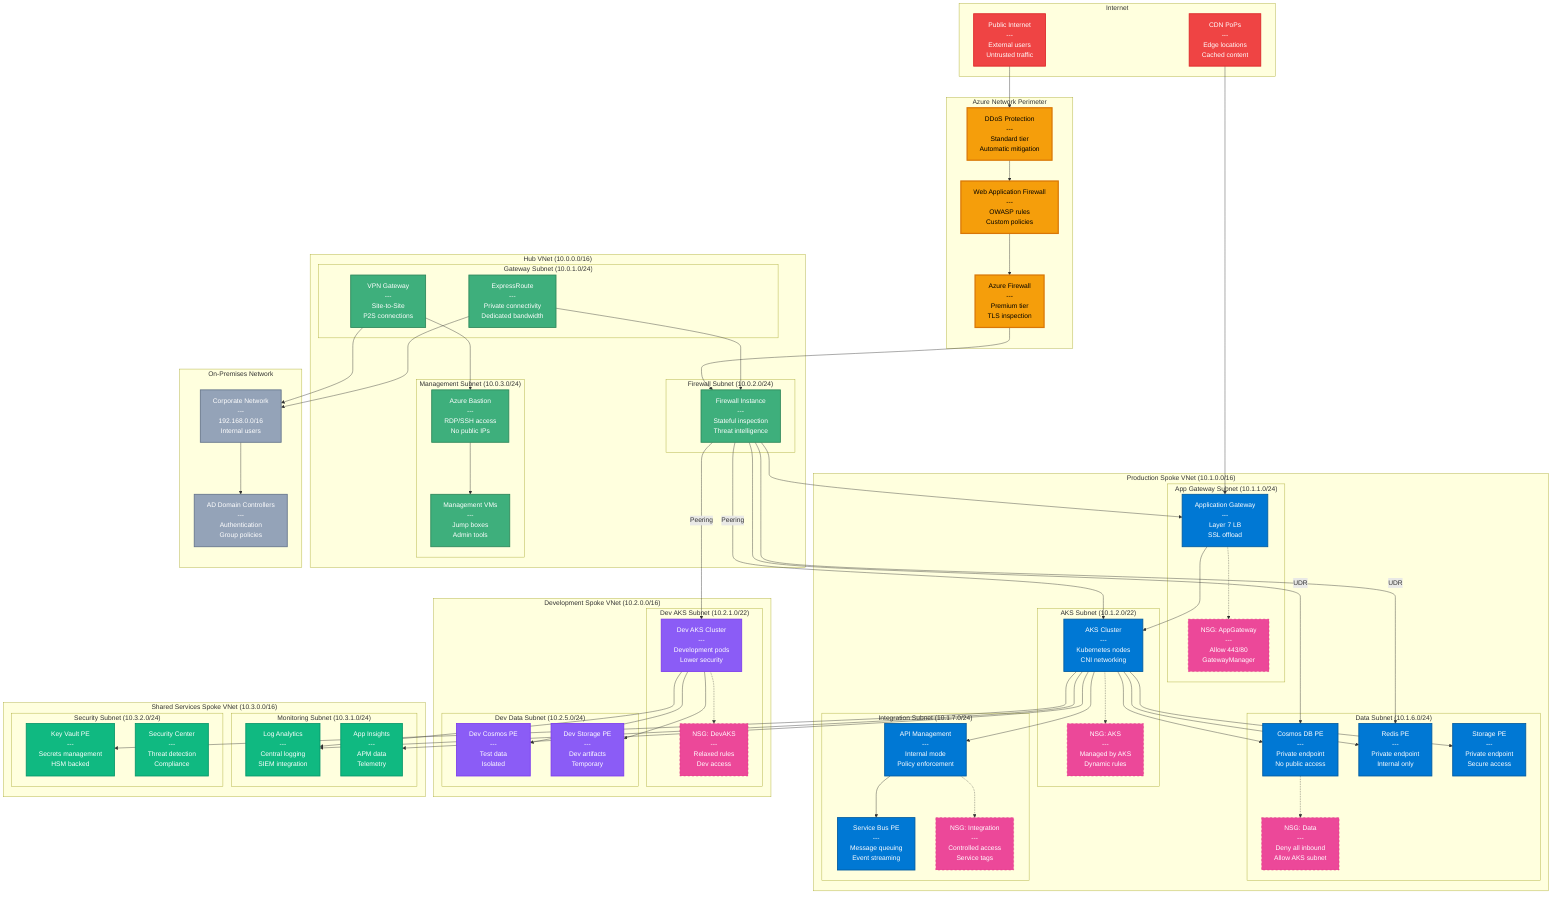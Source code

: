 %% Network Architecture and Topology
%% Shows VNet design, subnets, NSGs, and network security zones
%% Establishes secure network boundaries for enterprise deployments
%% Version: 1.0
%% Last Updated: 2025-10-14

graph TB
    subgraph "Internet"
        internet["Public Internet<br/>---<br/>External users<br/>Untrusted traffic"]
        cdn_pop["CDN PoPs<br/>---<br/>Edge locations<br/>Cached content"]
    end

    subgraph "Azure Network Perimeter"
        ddos["DDoS Protection<br/>---<br/>Standard tier<br/>Automatic mitigation"]
        waf["Web Application Firewall<br/>---<br/>OWASP rules<br/>Custom policies"]
        firewall["Azure Firewall<br/>---<br/>Premium tier<br/>TLS inspection"]
    end

    subgraph "Hub VNet (10.0.0.0/16)"
        subgraph "Gateway Subnet (10.0.1.0/24)"
            vpn_gw["VPN Gateway<br/>---<br/>Site-to-Site<br/>P2S connections"]
            express_route["ExpressRoute<br/>---<br/>Private connectivity<br/>Dedicated bandwidth"]
        end

        subgraph "Firewall Subnet (10.0.2.0/24)"
            fw_instance["Firewall Instance<br/>---<br/>Stateful inspection<br/>Threat intelligence"]
        end

        subgraph "Management Subnet (10.0.3.0/24)"
            bastion["Azure Bastion<br/>---<br/>RDP/SSH access<br/>No public IPs"]
            mgmt_vms["Management VMs<br/>---<br/>Jump boxes<br/>Admin tools"]
        end
    end

    subgraph "Production Spoke VNet (10.1.0.0/16)"
        subgraph "App Gateway Subnet (10.1.1.0/24)"
            app_gw["Application Gateway<br/>---<br/>Layer 7 LB<br/>SSL offload"]
            app_gw_nsg["NSG: AppGateway<br/>---<br/>Allow 443/80<br/>GatewayManager"]
        end

        subgraph "AKS Subnet (10.1.2.0/22)"
            aks_cluster["AKS Cluster<br/>---<br/>Kubernetes nodes<br/>CNI networking"]
            aks_nsg["NSG: AKS<br/>---<br/>Managed by AKS<br/>Dynamic rules"]
        end

        subgraph "Data Subnet (10.1.6.0/24)"
            cosmos_pe["Cosmos DB PE<br/>---<br/>Private endpoint<br/>No public access"]
            redis_pe["Redis PE<br/>---<br/>Private endpoint<br/>Internal only"]
            storage_pe["Storage PE<br/>---<br/>Private endpoint<br/>Secure access"]
            data_nsg["NSG: Data<br/>---<br/>Deny all inbound<br/>Allow AKS subnet"]
        end

        subgraph "Integration Subnet (10.1.7.0/24)"
            api_mgmt["API Management<br/>---<br/>Internal mode<br/>Policy enforcement"]
            service_bus["Service Bus PE<br/>---<br/>Message queuing<br/>Event streaming"]
            integration_nsg["NSG: Integration<br/>---<br/>Controlled access<br/>Service tags"]
        end
    end

    subgraph "Development Spoke VNet (10.2.0.0/16)"
        subgraph "Dev AKS Subnet (10.2.1.0/22)"
            dev_aks["Dev AKS Cluster<br/>---<br/>Development pods<br/>Lower security"]
            dev_nsg["NSG: DevAKS<br/>---<br/>Relaxed rules<br/>Dev access"]
        end

        subgraph "Dev Data Subnet (10.2.5.0/24)"
            dev_cosmos["Dev Cosmos PE<br/>---<br/>Test data<br/>Isolated"]
            dev_storage["Dev Storage PE<br/>---<br/>Dev artifacts<br/>Temporary"]
        end
    end

    subgraph "Shared Services Spoke VNet (10.3.0.0/16)"
        subgraph "Monitoring Subnet (10.3.1.0/24)"
            log_analytics["Log Analytics<br/>---<br/>Central logging<br/>SIEM integration"]
            app_insights["App Insights<br/>---<br/>APM data<br/>Telemetry"]
        end

        subgraph "Security Subnet (10.3.2.0/24)"
            key_vault_pe["Key Vault PE<br/>---<br/>Secrets management<br/>HSM backed"]
            security_center["Security Center<br/>---<br/>Threat detection<br/>Compliance"]
        end
    end

    subgraph "On-Premises Network"
        corp_network["Corporate Network<br/>---<br/>192.168.0.0/16<br/>Internal users"]
        ad_dc["AD Domain Controllers<br/>---<br/>Authentication<br/>Group policies"]
    end

    %% Internet connectivity
    internet --> ddos
    ddos --> waf
    waf --> firewall
    cdn_pop --> app_gw

    %% Hub connections
    firewall --> fw_instance
    fw_instance --> app_gw
    vpn_gw --> corp_network
    express_route --> corp_network
    bastion --> mgmt_vms

    %% Spoke peering
    fw_instance -->|Peering| aks_cluster
    fw_instance -->|Peering| dev_aks
    fw_instance -->|UDR| cosmos_pe
    fw_instance -->|UDR| redis_pe

    %% Application flow
    app_gw --> aks_cluster
    aks_cluster --> cosmos_pe
    aks_cluster --> redis_pe
    aks_cluster --> storage_pe
    aks_cluster --> api_mgmt
    api_mgmt --> service_bus

    %% Dev flow
    dev_aks --> dev_cosmos
    dev_aks --> dev_storage

    %% Shared services
    aks_cluster --> log_analytics
    aks_cluster --> app_insights
    aks_cluster --> key_vault_pe
    dev_aks --> log_analytics

    %% On-premises integration
    corp_network --> ad_dc
    vpn_gw --> bastion
    express_route --> fw_instance

    %% NSG associations
    app_gw -.-> app_gw_nsg
    aks_cluster -.-> aks_nsg
    cosmos_pe -.-> data_nsg
    api_mgmt -.-> integration_nsg
    dev_aks -.-> dev_nsg

    %% Apply semantic color coding
    classDef internet fill:#ef4444,stroke:#dc2626,color:#fff,stroke-width:2px
    classDef perimeter fill:#f59e0b,stroke:#d97706,color:#000,stroke-width:3px
    classDef hub fill:#3eaf7c,stroke:#2d8659,color:#fff,stroke-width:2px
    classDef prod fill:#0078d4,stroke:#005a9e,color:#fff,stroke-width:2px
    classDef dev fill:#8b5cf6,stroke:#7c3aed,color:#fff,stroke-width:2px
    classDef shared fill:#10b981,stroke:#059669,color:#fff,stroke-width:2px
    classDef onprem fill:#94a3b8,stroke:#64748b,color:#fff,stroke-width:2px
    classDef nsg fill:#ec4899,stroke:#db2777,color:#fff,stroke-width:1px,stroke-dasharray: 5 5

    class internet,cdn_pop internet
    class ddos,waf,firewall perimeter
    class vpn_gw,express_route,fw_instance,bastion,mgmt_vms hub
    class app_gw,aks_cluster,cosmos_pe,redis_pe,storage_pe,api_mgmt,service_bus prod
    class dev_aks,dev_cosmos,dev_storage dev
    class log_analytics,app_insights,key_vault_pe,security_center shared
    class corp_network,ad_dc onprem
    class app_gw_nsg,aks_nsg,data_nsg,integration_nsg,dev_nsg nsg